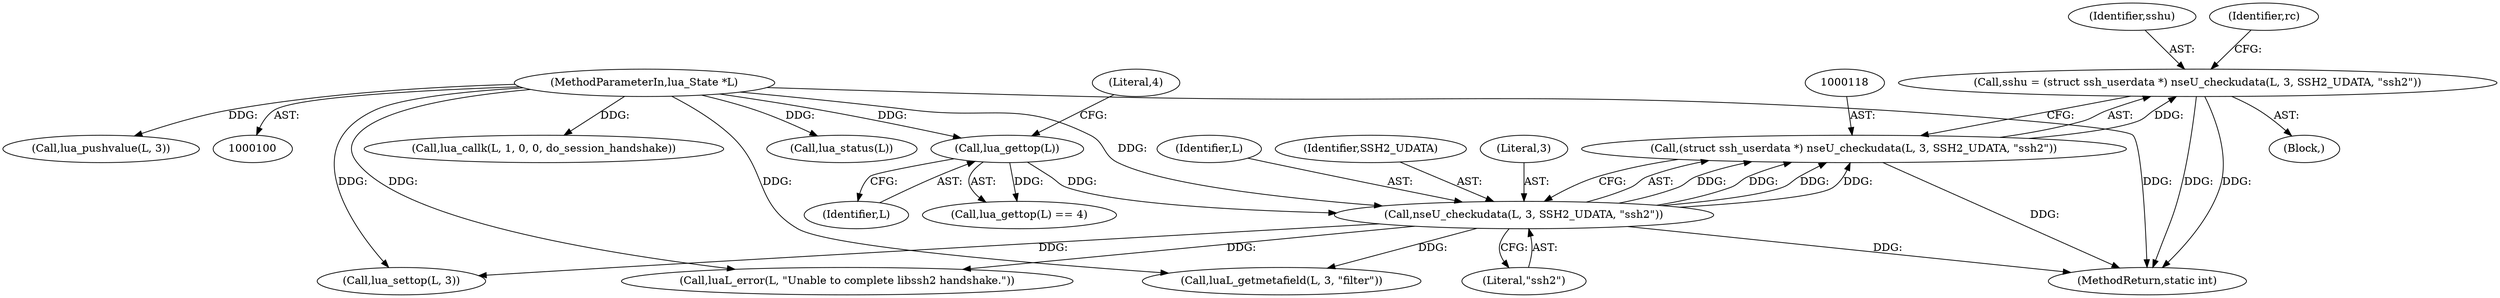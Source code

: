 digraph "0_nmap_350bbe0597d37ad67abe5fef8fba984707b4e9ad@pointer" {
"1000115" [label="(Call,sshu = (struct ssh_userdata *) nseU_checkudata(L, 3, SSH2_UDATA, \"ssh2\"))"];
"1000117" [label="(Call,(struct ssh_userdata *) nseU_checkudata(L, 3, SSH2_UDATA, \"ssh2\"))"];
"1000119" [label="(Call,nseU_checkudata(L, 3, SSH2_UDATA, \"ssh2\"))"];
"1000112" [label="(Call,lua_gettop(L))"];
"1000101" [label="(MethodParameterIn,lua_State *L)"];
"1000116" [label="(Identifier,sshu)"];
"1000111" [label="(Call,lua_gettop(L) == 4)"];
"1000117" [label="(Call,(struct ssh_userdata *) nseU_checkudata(L, 3, SSH2_UDATA, \"ssh2\"))"];
"1000170" [label="(Call,luaL_error(L, \"Unable to complete libssh2 handshake.\"))"];
"1000101" [label="(MethodParameterIn,lua_State *L)"];
"1000151" [label="(Call,lua_callk(L, 1, 0, 0, do_session_handshake))"];
"1000114" [label="(Literal,4)"];
"1000120" [label="(Identifier,L)"];
"1000115" [label="(Call,sshu = (struct ssh_userdata *) nseU_checkudata(L, 3, SSH2_UDATA, \"ssh2\"))"];
"1000127" [label="(Identifier,rc)"];
"1000119" [label="(Call,nseU_checkudata(L, 3, SSH2_UDATA, \"ssh2\"))"];
"1000178" [label="(MethodReturn,static int)"];
"1000113" [label="(Identifier,L)"];
"1000173" [label="(Call,lua_settop(L, 3))"];
"1000123" [label="(Literal,\"ssh2\")"];
"1000112" [label="(Call,lua_gettop(L))"];
"1000148" [label="(Call,lua_status(L))"];
"1000139" [label="(Call,luaL_getmetafield(L, 3, \"filter\"))"];
"1000122" [label="(Identifier,SSH2_UDATA)"];
"1000143" [label="(Call,lua_pushvalue(L, 3))"];
"1000104" [label="(Block,)"];
"1000121" [label="(Literal,3)"];
"1000115" -> "1000104"  [label="AST: "];
"1000115" -> "1000117"  [label="CFG: "];
"1000116" -> "1000115"  [label="AST: "];
"1000117" -> "1000115"  [label="AST: "];
"1000127" -> "1000115"  [label="CFG: "];
"1000115" -> "1000178"  [label="DDG: "];
"1000115" -> "1000178"  [label="DDG: "];
"1000117" -> "1000115"  [label="DDG: "];
"1000117" -> "1000119"  [label="CFG: "];
"1000118" -> "1000117"  [label="AST: "];
"1000119" -> "1000117"  [label="AST: "];
"1000117" -> "1000178"  [label="DDG: "];
"1000119" -> "1000117"  [label="DDG: "];
"1000119" -> "1000117"  [label="DDG: "];
"1000119" -> "1000117"  [label="DDG: "];
"1000119" -> "1000117"  [label="DDG: "];
"1000119" -> "1000123"  [label="CFG: "];
"1000120" -> "1000119"  [label="AST: "];
"1000121" -> "1000119"  [label="AST: "];
"1000122" -> "1000119"  [label="AST: "];
"1000123" -> "1000119"  [label="AST: "];
"1000119" -> "1000178"  [label="DDG: "];
"1000112" -> "1000119"  [label="DDG: "];
"1000101" -> "1000119"  [label="DDG: "];
"1000119" -> "1000139"  [label="DDG: "];
"1000119" -> "1000170"  [label="DDG: "];
"1000119" -> "1000173"  [label="DDG: "];
"1000112" -> "1000111"  [label="AST: "];
"1000112" -> "1000113"  [label="CFG: "];
"1000113" -> "1000112"  [label="AST: "];
"1000114" -> "1000112"  [label="CFG: "];
"1000112" -> "1000111"  [label="DDG: "];
"1000101" -> "1000112"  [label="DDG: "];
"1000101" -> "1000100"  [label="AST: "];
"1000101" -> "1000178"  [label="DDG: "];
"1000101" -> "1000139"  [label="DDG: "];
"1000101" -> "1000143"  [label="DDG: "];
"1000101" -> "1000148"  [label="DDG: "];
"1000101" -> "1000151"  [label="DDG: "];
"1000101" -> "1000170"  [label="DDG: "];
"1000101" -> "1000173"  [label="DDG: "];
}
